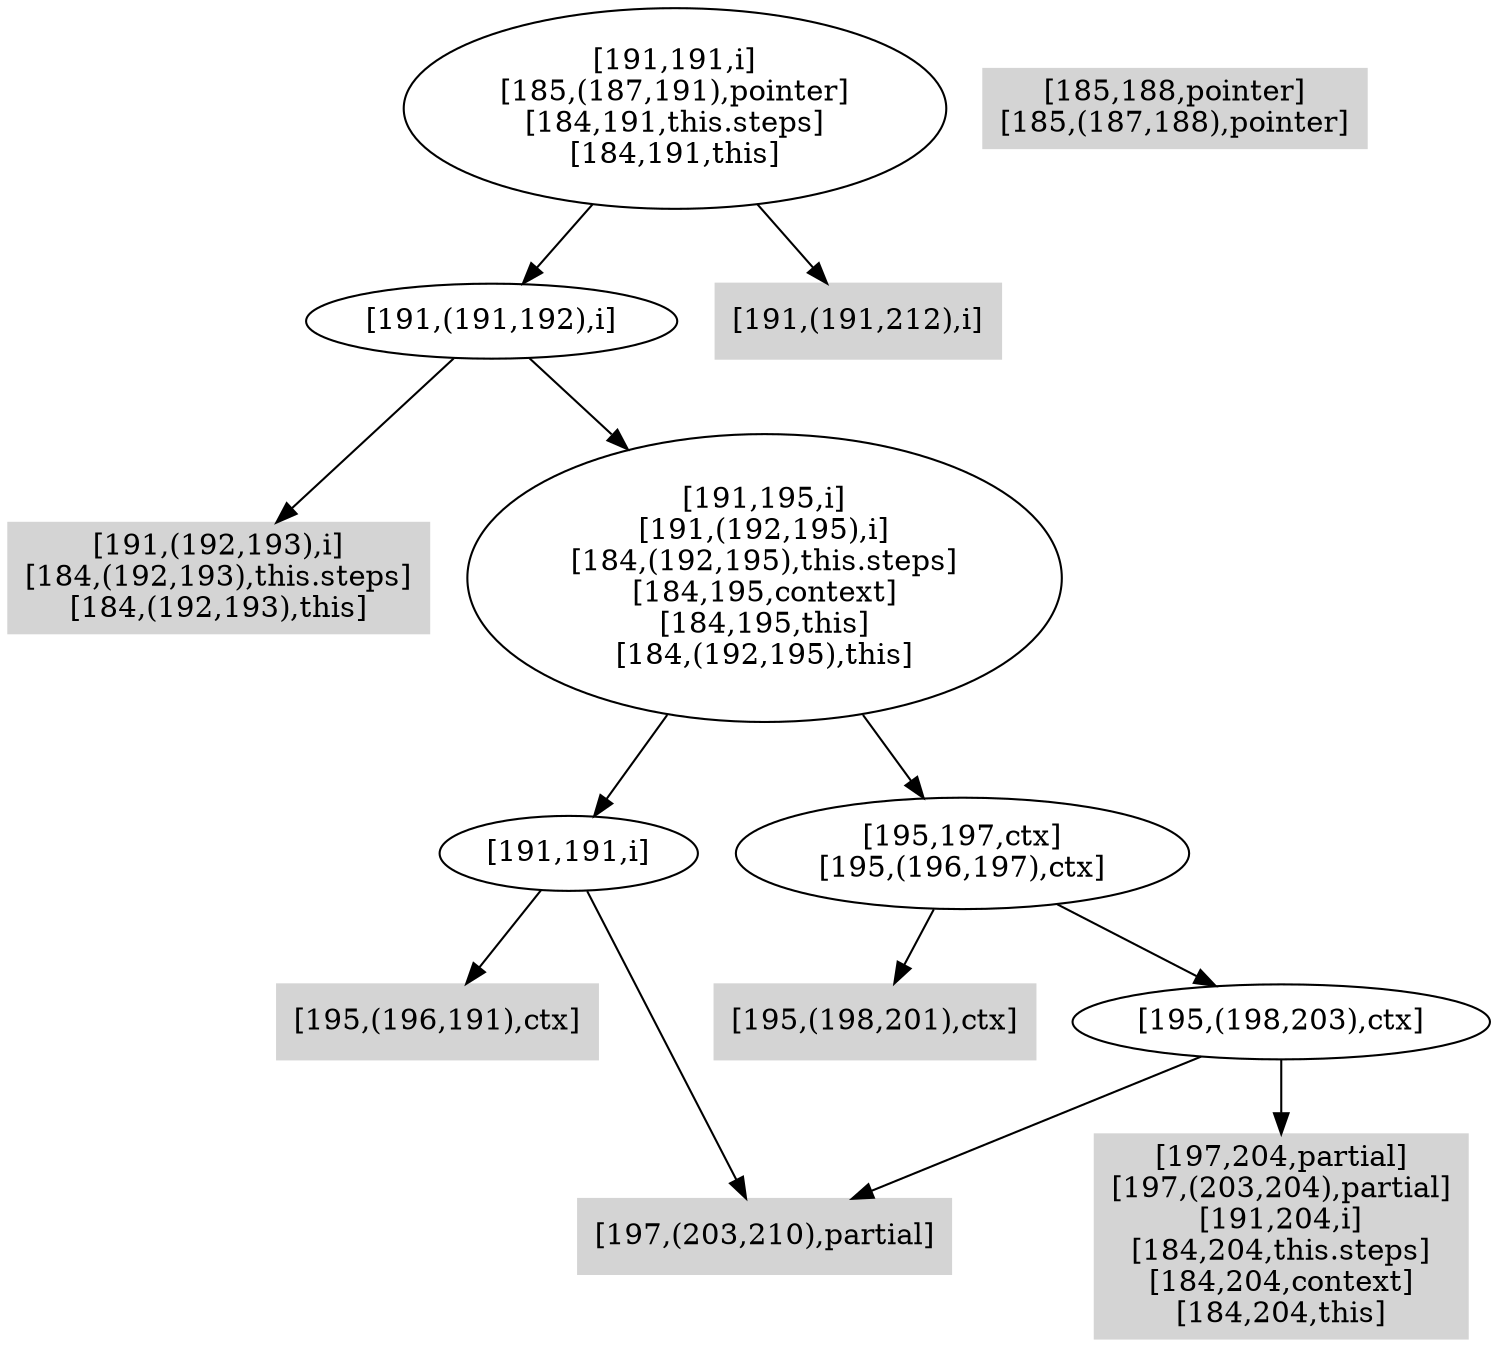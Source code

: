 digraph { 
7066 [shape=box,style=filled,color=".0 .0 .83",label="[191,(192,193),i]\n[184,(192,193),this.steps]\n[184,(192,193),this]"];
7067 [shape=box,style=filled,color=".0 .0 .83",label="[197,204,partial]\n[197,(203,204),partial]\n[191,204,i]\n[184,204,this.steps]\n[184,204,context]\n[184,204,this]"];
7068 [shape=box,style=filled,color=".0 .0 .83",label="[195,(196,191),ctx]"];
7069 [shape=box,style=filled,color=".0 .0 .83",label="[197,(203,210),partial]"];
7070 [label="[191,191,i]"];
7071 [shape=box,style=filled,color=".0 .0 .83",label="[195,(198,201),ctx]"];
7072 [label="[195,(198,203),ctx]"];
7073 [label="[195,197,ctx]\n[195,(196,197),ctx]"];
7074 [label="[191,195,i]\n[191,(192,195),i]\n[184,(192,195),this.steps]\n[184,195,context]\n[184,195,this]\n[184,(192,195),this]"];
7075 [label="[191,(191,192),i]"];
7076 [shape=box,style=filled,color=".0 .0 .83",label="[191,(191,212),i]"];
7077 [label="[191,191,i]\n[185,(187,191),pointer]\n[184,191,this.steps]\n[184,191,this]"];
7078 [shape=box,style=filled,color=".0 .0 .83",label="[185,188,pointer]\n[185,(187,188),pointer]"];
7070 -> 7068;
7070 -> 7069;
7072 -> 7067;
7072 -> 7069;
7073 -> 7071;
7073 -> 7072;
7074 -> 7070;
7074 -> 7073;
7075 -> 7066;
7075 -> 7074;
7077 -> 7075;
7077 -> 7076;
}